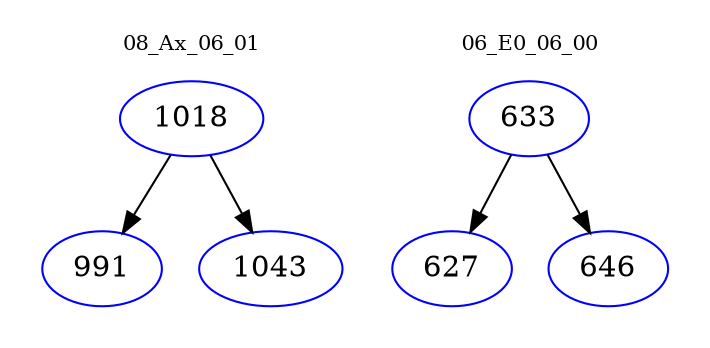 digraph{
subgraph cluster_0 {
color = white
label = "08_Ax_06_01";
fontsize=10;
T0_1018 [label="1018", color="blue"]
T0_1018 -> T0_991 [color="black"]
T0_991 [label="991", color="blue"]
T0_1018 -> T0_1043 [color="black"]
T0_1043 [label="1043", color="blue"]
}
subgraph cluster_1 {
color = white
label = "06_E0_06_00";
fontsize=10;
T1_633 [label="633", color="blue"]
T1_633 -> T1_627 [color="black"]
T1_627 [label="627", color="blue"]
T1_633 -> T1_646 [color="black"]
T1_646 [label="646", color="blue"]
}
}
